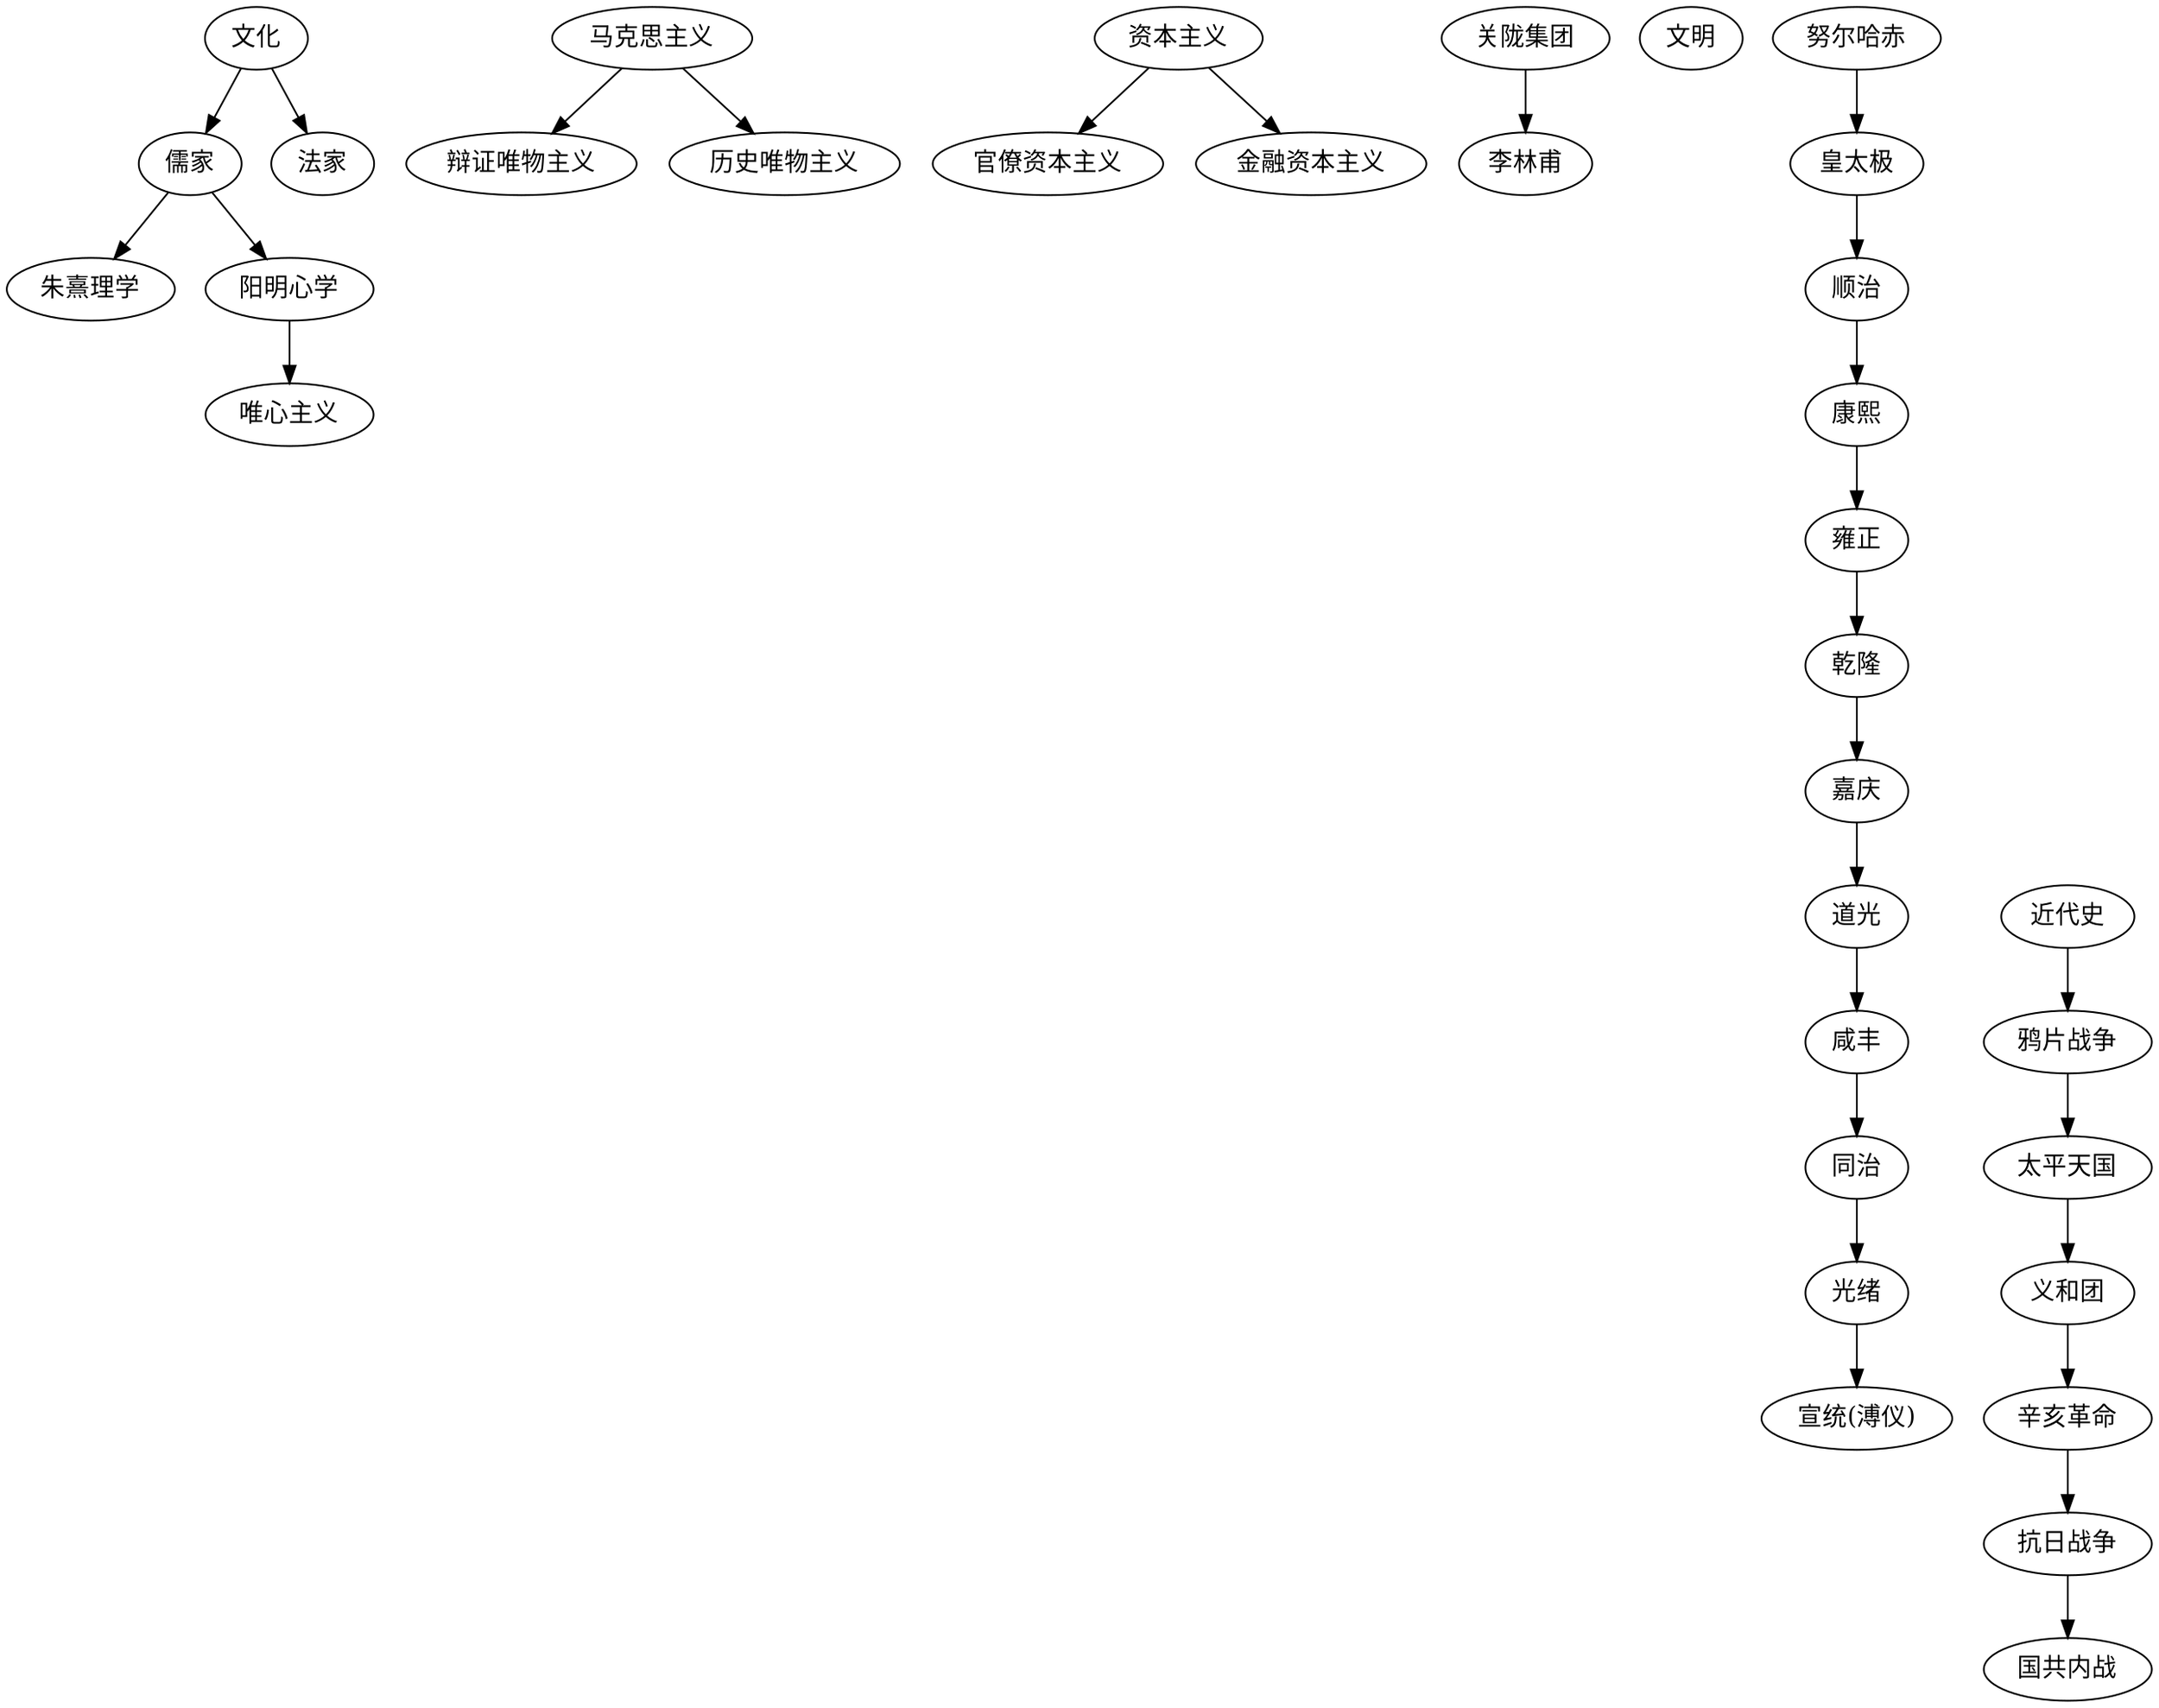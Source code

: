 strict digraph{

        "文化" -> {"儒家","法家"};
        "儒家" -> {"朱熹理学","阳明心学"};
        "阳明心学" -> "唯心主义";
        
        "马克思主义" -> {"辩证唯物主义","历史唯物主义"};
        "资本主义" -> {"官僚资本主义","金融资本主义"};

        "关陇集团" -> "李林甫";
        "法家" -> {};
        "文明";
        "努尔哈赤" -> "皇太极" -> "顺治" -> "康熙" -> "雍正" -> "乾隆" -> "嘉庆" -> "道光" -> "咸丰" -> "同治" -> "光绪" -> "宣统(溥仪)";
        "近代史" -> "鸦片战争" -> "太平天国" -> "义和团" -> "辛亥革命" -> "抗日战争" -> "国共内战";
        
        subgraph{
                rank = same; "道光";"近代史";
        }

}